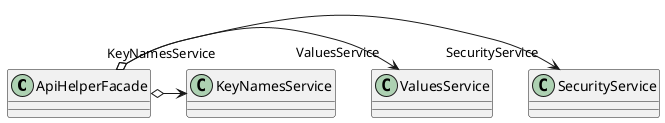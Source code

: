 @startuml
class ApiHelperFacade {
}
ApiHelperFacade o-> "SecurityService" SecurityService
ApiHelperFacade o-> "ValuesService" ValuesService
ApiHelperFacade o-> "KeyNamesService" KeyNamesService
@enduml
